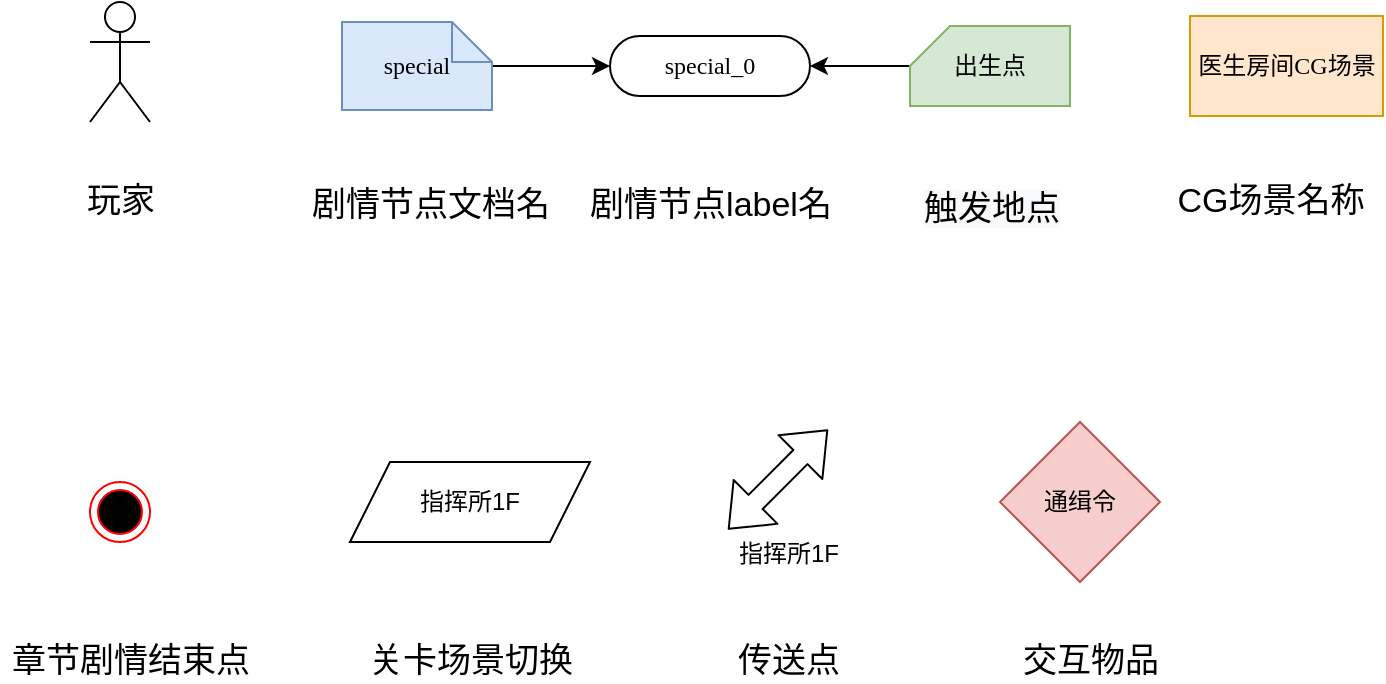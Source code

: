 <mxfile version="14.4.8" type="github" pages="3">
  <diagram id="GbZ1ZwChNBxgJ4C_-Y3V" name="UML示例图">
    <mxGraphModel dx="1038" dy="548" grid="1" gridSize="10" guides="1" tooltips="1" connect="1" arrows="1" fold="1" page="1" pageScale="1" pageWidth="827" pageHeight="1169" math="0" shadow="0">
      <root>
        <mxCell id="0" />
        <mxCell id="1" parent="0" />
        <mxCell id="fm39pIIFy_Z-lrLezSjA-2" value="" style="shape=umlActor;verticalLabelPosition=bottom;verticalAlign=top;html=1;outlineConnect=0;" parent="1" vertex="1">
          <mxGeometry x="100" y="50" width="30" height="60" as="geometry" />
        </mxCell>
        <mxCell id="fm39pIIFy_Z-lrLezSjA-3" value="special_0" style="rounded=1;whiteSpace=wrap;html=1;shadow=0;comic=0;labelBackgroundColor=none;strokeWidth=1;fontFamily=Verdana;fontSize=12;align=center;arcSize=50;" parent="1" vertex="1">
          <mxGeometry x="360" y="67" width="100" height="30" as="geometry" />
        </mxCell>
        <mxCell id="fm39pIIFy_Z-lrLezSjA-14" style="edgeStyle=orthogonalEdgeStyle;rounded=0;orthogonalLoop=1;jettySize=auto;html=1;entryX=1;entryY=0.5;entryDx=0;entryDy=0;" parent="1" source="fm39pIIFy_Z-lrLezSjA-5" target="fm39pIIFy_Z-lrLezSjA-3" edge="1">
          <mxGeometry relative="1" as="geometry" />
        </mxCell>
        <mxCell id="fm39pIIFy_Z-lrLezSjA-5" value="出生点" style="shape=card;whiteSpace=wrap;html=1;size=20;fillColor=#d5e8d4;strokeColor=#82b366;" parent="1" vertex="1">
          <mxGeometry x="510" y="62" width="80" height="40" as="geometry" />
        </mxCell>
        <mxCell id="fm39pIIFy_Z-lrLezSjA-6" value="医生房间CG场景" style="rounded=0;whiteSpace=wrap;html=1;shadow=0;comic=0;labelBackgroundColor=none;strokeWidth=1;fontFamily=Verdana;fontSize=12;align=center;arcSize=50;fillColor=#ffe6cc;strokeColor=#d79b00;" parent="1" vertex="1">
          <mxGeometry x="650" y="57" width="96.5" height="50" as="geometry" />
        </mxCell>
        <mxCell id="fm39pIIFy_Z-lrLezSjA-7" value="" style="ellipse;html=1;shape=endState;fillColor=#000000;strokeColor=#ff0000;" parent="1" vertex="1">
          <mxGeometry x="100" y="290" width="30" height="30" as="geometry" />
        </mxCell>
        <mxCell id="fm39pIIFy_Z-lrLezSjA-8" value="指挥所1F" style="shape=parallelogram;perimeter=parallelogramPerimeter;whiteSpace=wrap;html=1;fixedSize=1;" parent="1" vertex="1">
          <mxGeometry x="230" y="280" width="120" height="40" as="geometry" />
        </mxCell>
        <mxCell id="fm39pIIFy_Z-lrLezSjA-9" value="&lt;font style=&quot;font-size: 17px&quot;&gt;玩家&lt;/font&gt;" style="text;html=1;align=center;verticalAlign=middle;resizable=0;points=[];autosize=1;" parent="1" vertex="1">
          <mxGeometry x="90" y="140" width="50" height="20" as="geometry" />
        </mxCell>
        <mxCell id="fm39pIIFy_Z-lrLezSjA-10" value="&lt;span style=&quot;font-size: 17px&quot;&gt;剧情节点label名&lt;/span&gt;" style="text;html=1;align=center;verticalAlign=middle;resizable=0;points=[];autosize=1;" parent="1" vertex="1">
          <mxGeometry x="340" y="142" width="140" height="20" as="geometry" />
        </mxCell>
        <mxCell id="fm39pIIFy_Z-lrLezSjA-11" value="&lt;span style=&quot;font-size: 17px&quot;&gt;剧情节点文档名&lt;/span&gt;" style="text;html=1;align=center;verticalAlign=middle;resizable=0;points=[];autosize=1;" parent="1" vertex="1">
          <mxGeometry x="205" y="142" width="130" height="20" as="geometry" />
        </mxCell>
        <mxCell id="fm39pIIFy_Z-lrLezSjA-13" style="edgeStyle=orthogonalEdgeStyle;rounded=0;orthogonalLoop=1;jettySize=auto;html=1;entryX=0;entryY=0.5;entryDx=0;entryDy=0;" parent="1" source="fm39pIIFy_Z-lrLezSjA-12" target="fm39pIIFy_Z-lrLezSjA-3" edge="1">
          <mxGeometry relative="1" as="geometry" />
        </mxCell>
        <mxCell id="fm39pIIFy_Z-lrLezSjA-12" value="special" style="shape=note;whiteSpace=wrap;html=1;rounded=0;shadow=0;comic=0;labelBackgroundColor=none;strokeWidth=1;fontFamily=Verdana;fontSize=12;align=center;size=20;fillColor=#dae8fc;strokeColor=#6c8ebf;" parent="1" vertex="1">
          <mxGeometry x="226" y="60" width="75" height="44" as="geometry" />
        </mxCell>
        <mxCell id="fm39pIIFy_Z-lrLezSjA-15" value="&lt;span style=&quot;color: rgb(0 , 0 , 0) ; font-family: &amp;#34;helvetica&amp;#34; ; font-size: 17px ; font-style: normal ; font-weight: 400 ; letter-spacing: normal ; text-align: center ; text-indent: 0px ; text-transform: none ; word-spacing: 0px ; background-color: rgb(248 , 249 , 250) ; display: inline ; float: none&quot;&gt;触发地点&lt;/span&gt;" style="text;whiteSpace=wrap;html=1;" parent="1" vertex="1">
          <mxGeometry x="515" y="137" width="70" height="30" as="geometry" />
        </mxCell>
        <mxCell id="fm39pIIFy_Z-lrLezSjA-16" value="&lt;span style=&quot;font-size: 17px&quot;&gt;CG场景名称&lt;/span&gt;" style="text;html=1;align=center;verticalAlign=middle;resizable=0;points=[];autosize=1;" parent="1" vertex="1">
          <mxGeometry x="635" y="140" width="110" height="20" as="geometry" />
        </mxCell>
        <mxCell id="fm39pIIFy_Z-lrLezSjA-17" value="&lt;span style=&quot;font-size: 17px&quot;&gt;章节剧情结束点&lt;/span&gt;" style="text;html=1;align=center;verticalAlign=middle;resizable=0;points=[];autosize=1;" parent="1" vertex="1">
          <mxGeometry x="55" y="370" width="130" height="20" as="geometry" />
        </mxCell>
        <mxCell id="fm39pIIFy_Z-lrLezSjA-18" value="&lt;span style=&quot;font-size: 17px&quot;&gt;关卡场景切换&lt;/span&gt;" style="text;html=1;align=center;verticalAlign=middle;resizable=0;points=[];autosize=1;" parent="1" vertex="1">
          <mxGeometry x="230" y="370" width="120" height="20" as="geometry" />
        </mxCell>
        <mxCell id="kn6Z-zRhNiEJqK1csQy6-1" value="" style="shape=flexArrow;endArrow=classic;startArrow=classic;html=1;" parent="1" edge="1">
          <mxGeometry width="50" height="50" relative="1" as="geometry">
            <mxPoint x="419" y="313.75" as="sourcePoint" />
            <mxPoint x="469" y="263.75" as="targetPoint" />
          </mxGeometry>
        </mxCell>
        <mxCell id="kn6Z-zRhNiEJqK1csQy6-2" value="指挥所1F" style="text;html=1;align=center;verticalAlign=middle;resizable=0;points=[];autosize=1;" parent="1" vertex="1">
          <mxGeometry x="414" y="316.25" width="70" height="20" as="geometry" />
        </mxCell>
        <mxCell id="kn6Z-zRhNiEJqK1csQy6-3" value="&lt;font style=&quot;font-size: 17px&quot;&gt;传送点&lt;/font&gt;" style="text;html=1;align=center;verticalAlign=middle;resizable=0;points=[];autosize=1;" parent="1" vertex="1">
          <mxGeometry x="414" y="370" width="70" height="20" as="geometry" />
        </mxCell>
        <mxCell id="qJB3sXkXTQzUKpplLbgC-1" value="通缉令" style="rhombus;whiteSpace=wrap;html=1;align=center;fillColor=#f8cecc;strokeColor=#b85450;" vertex="1" parent="1">
          <mxGeometry x="555" y="260" width="80" height="80" as="geometry" />
        </mxCell>
        <mxCell id="qJB3sXkXTQzUKpplLbgC-2" value="&lt;font style=&quot;font-size: 17px&quot;&gt;交互物品&lt;/font&gt;" style="text;html=1;align=center;verticalAlign=middle;resizable=0;points=[];autosize=1;" vertex="1" parent="1">
          <mxGeometry x="560" y="370" width="80" height="20" as="geometry" />
        </mxCell>
      </root>
    </mxGraphModel>
  </diagram>
  <diagram id="WgZ2JB18ooaytrucD8LY" name="指挥所1楼平面图">
    <mxGraphModel dx="1038" dy="1717" grid="1" gridSize="10" guides="1" tooltips="1" connect="1" arrows="1" fold="1" page="1" pageScale="1" pageWidth="827" pageHeight="1169" math="0" shadow="0">
      <root>
        <mxCell id="hEAx2sPkmhx9yD9YSmCt-0" />
        <mxCell id="hEAx2sPkmhx9yD9YSmCt-1" parent="hEAx2sPkmhx9yD9YSmCt-0" />
        <mxCell id="hEAx2sPkmhx9yD9YSmCt-2" value="" style="rounded=0;whiteSpace=wrap;html=1;" parent="hEAx2sPkmhx9yD9YSmCt-1" vertex="1">
          <mxGeometry x="130" y="130" width="900" height="590" as="geometry" />
        </mxCell>
        <mxCell id="hEAx2sPkmhx9yD9YSmCt-3" value="&lt;span style=&quot;font-size: 20px&quot;&gt;餐厅贵宾包厢&lt;/span&gt;" style="rounded=0;whiteSpace=wrap;html=1;" parent="hEAx2sPkmhx9yD9YSmCt-1" vertex="1">
          <mxGeometry x="300" y="130" width="440" height="140" as="geometry" />
        </mxCell>
        <mxCell id="hEAx2sPkmhx9yD9YSmCt-5" value="&lt;font style=&quot;font-size: 20px&quot;&gt;接待室&lt;/font&gt;" style="rounded=0;whiteSpace=wrap;html=1;" parent="hEAx2sPkmhx9yD9YSmCt-1" vertex="1">
          <mxGeometry x="300" y="480" width="300" height="110" as="geometry" />
        </mxCell>
        <mxCell id="hEAx2sPkmhx9yD9YSmCt-8" value="" style="shape=process;whiteSpace=wrap;html=1;backgroundOutline=1;rotation=90;direction=south;" parent="hEAx2sPkmhx9yD9YSmCt-1" vertex="1">
          <mxGeometry x="442.5" y="562.5" width="15" height="60" as="geometry" />
        </mxCell>
        <mxCell id="hEAx2sPkmhx9yD9YSmCt-9" value="&lt;span style=&quot;font-size: 20px&quot;&gt;餐厅&lt;/span&gt;" style="shape=partialRectangle;whiteSpace=wrap;html=1;bottom=0;right=0;fillColor=none;direction=north;" parent="hEAx2sPkmhx9yD9YSmCt-1" vertex="1">
          <mxGeometry x="300.01" y="370" width="309.99" height="110.01" as="geometry" />
        </mxCell>
        <mxCell id="hEAx2sPkmhx9yD9YSmCt-10" value="&lt;span style=&quot;font-size: 20px&quot;&gt;仓库&lt;/span&gt;" style="rounded=0;whiteSpace=wrap;html=1;" parent="hEAx2sPkmhx9yD9YSmCt-1" vertex="1">
          <mxGeometry x="880" y="130" width="150" height="120" as="geometry" />
        </mxCell>
        <mxCell id="hEAx2sPkmhx9yD9YSmCt-11" value="" style="shape=process;whiteSpace=wrap;html=1;backgroundOutline=1;rotation=90;" parent="hEAx2sPkmhx9yD9YSmCt-1" vertex="1">
          <mxGeometry x="850" y="187.5" width="60" height="15" as="geometry" />
        </mxCell>
        <mxCell id="hEAx2sPkmhx9yD9YSmCt-18" value="&lt;h1&gt;指挥所一楼&lt;/h1&gt;&lt;p&gt;剧情简介&lt;/p&gt;" style="text;html=1;strokeColor=none;fillColor=none;spacing=5;spacingTop=-20;whiteSpace=wrap;overflow=hidden;rounded=0;" parent="hEAx2sPkmhx9yD9YSmCt-1" vertex="1">
          <mxGeometry x="100" y="-120" width="190" height="120" as="geometry" />
        </mxCell>
        <mxCell id="z6Ym-DuhiTqGMr9oVK6N-0" value="&lt;span style=&quot;font-size: 20px&quot;&gt;厕所&lt;/span&gt;" style="rounded=0;whiteSpace=wrap;html=1;" parent="hEAx2sPkmhx9yD9YSmCt-1" vertex="1">
          <mxGeometry x="880" y="250" width="150" height="120" as="geometry" />
        </mxCell>
        <mxCell id="z6Ym-DuhiTqGMr9oVK6N-1" value="" style="shape=process;whiteSpace=wrap;html=1;backgroundOutline=1;rotation=90;" parent="hEAx2sPkmhx9yD9YSmCt-1" vertex="1">
          <mxGeometry x="850" y="302.5" width="60" height="15" as="geometry" />
        </mxCell>
        <mxCell id="z6Ym-DuhiTqGMr9oVK6N-2" value="&lt;span style=&quot;font-size: 20px&quot;&gt;档案室&lt;/span&gt;" style="rounded=0;whiteSpace=wrap;html=1;" parent="hEAx2sPkmhx9yD9YSmCt-1" vertex="1">
          <mxGeometry x="740" y="370" width="290" height="110" as="geometry" />
        </mxCell>
        <mxCell id="z6Ym-DuhiTqGMr9oVK6N-3" value="" style="shape=process;whiteSpace=wrap;html=1;backgroundOutline=1;rotation=90;direction=south;" parent="hEAx2sPkmhx9yD9YSmCt-1" vertex="1">
          <mxGeometry x="800" y="450" width="15" height="60" as="geometry" />
        </mxCell>
        <mxCell id="z6Ym-DuhiTqGMr9oVK6N-4" value="&lt;span style=&quot;font-size: 20px&quot;&gt;药品仓库&lt;/span&gt;" style="rounded=0;whiteSpace=wrap;html=1;" parent="hEAx2sPkmhx9yD9YSmCt-1" vertex="1">
          <mxGeometry x="880" y="480" width="150" height="110" as="geometry" />
        </mxCell>
        <mxCell id="z6Ym-DuhiTqGMr9oVK6N-5" value="" style="shape=process;whiteSpace=wrap;html=1;backgroundOutline=1;rotation=90;direction=south;" parent="hEAx2sPkmhx9yD9YSmCt-1" vertex="1">
          <mxGeometry x="945" y="562.5" width="15" height="60" as="geometry" />
        </mxCell>
        <mxCell id="szCBxvzyftP_sh5uRVHi-0" value="" style="shape=flexArrow;endArrow=classic;startArrow=classic;html=1;" parent="hEAx2sPkmhx9yD9YSmCt-1" edge="1">
          <mxGeometry width="50" height="50" relative="1" as="geometry">
            <mxPoint x="132.5" y="210" as="sourcePoint" />
            <mxPoint x="182.5" y="160" as="targetPoint" />
          </mxGeometry>
        </mxCell>
        <mxCell id="szCBxvzyftP_sh5uRVHi-1" value="指挥所2F" style="text;html=1;align=center;verticalAlign=middle;resizable=0;points=[];autosize=1;" parent="hEAx2sPkmhx9yD9YSmCt-1" vertex="1">
          <mxGeometry x="127.5" y="212.5" width="70" height="20" as="geometry" />
        </mxCell>
        <mxCell id="szCBxvzyftP_sh5uRVHi-3" value="" style="shape=flexArrow;endArrow=classic;startArrow=classic;html=1;" parent="hEAx2sPkmhx9yD9YSmCt-1" edge="1">
          <mxGeometry width="50" height="50" relative="1" as="geometry">
            <mxPoint x="965" y="672.5" as="sourcePoint" />
            <mxPoint x="1015" y="622.5" as="targetPoint" />
          </mxGeometry>
        </mxCell>
        <mxCell id="szCBxvzyftP_sh5uRVHi-4" value="指挥所2F" style="text;html=1;align=center;verticalAlign=middle;resizable=0;points=[];autosize=1;" parent="hEAx2sPkmhx9yD9YSmCt-1" vertex="1">
          <mxGeometry x="960" y="675" width="70" height="20" as="geometry" />
        </mxCell>
        <mxCell id="szCBxvzyftP_sh5uRVHi-7" value="&lt;span style=&quot;font-size: 20px&quot;&gt;厨房&lt;/span&gt;" style="rounded=0;whiteSpace=wrap;html=1;" parent="hEAx2sPkmhx9yD9YSmCt-1" vertex="1">
          <mxGeometry x="600" y="370" width="140" height="110" as="geometry" />
        </mxCell>
        <mxCell id="szCBxvzyftP_sh5uRVHi-10" value="&lt;span style=&quot;font-size: 20px&quot;&gt;警卫室&lt;/span&gt;" style="rounded=0;whiteSpace=wrap;html=1;" parent="hEAx2sPkmhx9yD9YSmCt-1" vertex="1">
          <mxGeometry x="600" y="480" width="140" height="110" as="geometry" />
        </mxCell>
        <mxCell id="szCBxvzyftP_sh5uRVHi-11" value="" style="shape=process;whiteSpace=wrap;html=1;backgroundOutline=1;rotation=90;direction=south;" parent="hEAx2sPkmhx9yD9YSmCt-1" vertex="1">
          <mxGeometry x="662.5" y="560" width="15" height="60" as="geometry" />
        </mxCell>
        <mxCell id="szCBxvzyftP_sh5uRVHi-15" value="" style="endArrow=none;html=1;entryX=0;entryY=1;entryDx=0;entryDy=0;exitX=0;exitY=0.5;exitDx=0;exitDy=0;" parent="hEAx2sPkmhx9yD9YSmCt-1" source="hEAx2sPkmhx9yD9YSmCt-6" target="hEAx2sPkmhx9yD9YSmCt-3" edge="1">
          <mxGeometry width="50" height="50" relative="1" as="geometry">
            <mxPoint x="520" y="460" as="sourcePoint" />
            <mxPoint x="570" y="410" as="targetPoint" />
          </mxGeometry>
        </mxCell>
        <mxCell id="hEAx2sPkmhx9yD9YSmCt-6" value="" style="shape=process;whiteSpace=wrap;html=1;backgroundOutline=1;rotation=90;" parent="hEAx2sPkmhx9yD9YSmCt-1" vertex="1">
          <mxGeometry x="270" y="390" width="60" height="15" as="geometry" />
        </mxCell>
        <mxCell id="szCBxvzyftP_sh5uRVHi-16" value="" style="shape=process;whiteSpace=wrap;html=1;backgroundOutline=1;rotation=90;" parent="hEAx2sPkmhx9yD9YSmCt-1" vertex="1">
          <mxGeometry x="570" y="420" width="60" height="15" as="geometry" />
        </mxCell>
        <mxCell id="szCBxvzyftP_sh5uRVHi-17" value="" style="shape=process;whiteSpace=wrap;html=1;backgroundOutline=1;rotation=90;direction=south;" parent="hEAx2sPkmhx9yD9YSmCt-1" vertex="1">
          <mxGeometry x="555" y="590" width="15" height="245" as="geometry" />
        </mxCell>
        <mxCell id="szCBxvzyftP_sh5uRVHi-18" value="&lt;span style=&quot;font-size: 20px&quot;&gt;锅炉房&lt;/span&gt;" style="rounded=0;whiteSpace=wrap;html=1;" parent="hEAx2sPkmhx9yD9YSmCt-1" vertex="1">
          <mxGeometry x="130.01" y="-40" width="170" height="170" as="geometry" />
        </mxCell>
        <mxCell id="szCBxvzyftP_sh5uRVHi-19" value="" style="shape=process;whiteSpace=wrap;html=1;backgroundOutline=1;rotation=90;direction=south;" parent="hEAx2sPkmhx9yD9YSmCt-1" vertex="1">
          <mxGeometry x="197.5" y="100" width="15" height="60" as="geometry" />
        </mxCell>
        <mxCell id="szCBxvzyftP_sh5uRVHi-20" value="窗户" style="verticalLabelPosition=bottom;verticalAlign=top;html=1;shape=mxgraph.basic.polygon;polyCoords=[[0.25,0],[0.75,0],[1,0.25],[1,0.75],[0.75,1],[0.25,1],[0,0.75],[0,0.25]];polyline=0;" parent="hEAx2sPkmhx9yD9YSmCt-1" vertex="1">
          <mxGeometry x="762.5" y="120" width="100" height="20" as="geometry" />
        </mxCell>
        <mxCell id="szCBxvzyftP_sh5uRVHi-21" value="" style="shape=process;whiteSpace=wrap;html=1;backgroundOutline=1;rotation=90;direction=south;" parent="hEAx2sPkmhx9yD9YSmCt-1" vertex="1">
          <mxGeometry x="477.5" y="221.25" width="15" height="102.5" as="geometry" />
        </mxCell>
        <mxCell id="xpIl3kii1GDsIA6GKCve-0" value="" style="shape=crossbar;whiteSpace=wrap;html=1;rounded=1;direction=south;" parent="hEAx2sPkmhx9yD9YSmCt-1" vertex="1">
          <mxGeometry x="280" y="590" width="20" height="140" as="geometry" />
        </mxCell>
        <mxCell id="xpIl3kii1GDsIA6GKCve-1" value="3m" style="text;html=1;strokeColor=none;fillColor=none;align=center;verticalAlign=middle;whiteSpace=wrap;rounded=0;direction=south;" parent="hEAx2sPkmhx9yD9YSmCt-1" vertex="1">
          <mxGeometry x="250" y="635" width="20" height="40" as="geometry" />
        </mxCell>
        <mxCell id="9FDheqydgr9v_M-ZhrfP-0" value="" style="shape=crossbar;whiteSpace=wrap;html=1;rounded=1;" parent="hEAx2sPkmhx9yD9YSmCt-1" vertex="1">
          <mxGeometry x="135.01" y="450" width="160" height="20" as="geometry" />
        </mxCell>
        <mxCell id="9FDheqydgr9v_M-ZhrfP-1" value="3m" style="text;html=1;strokeColor=none;fillColor=none;align=center;verticalAlign=middle;whiteSpace=wrap;rounded=0;" parent="hEAx2sPkmhx9yD9YSmCt-1" vertex="1">
          <mxGeometry x="195.01" y="435" width="40" height="20" as="geometry" />
        </mxCell>
        <mxCell id="d_oenBVZkwgk9dU5ESPs-0" value="3m" style="text;html=1;strokeColor=none;fillColor=none;align=center;verticalAlign=middle;whiteSpace=wrap;rounded=0;" parent="hEAx2sPkmhx9yD9YSmCt-1" vertex="1">
          <mxGeometry x="932" y="615" width="40" height="20" as="geometry" />
        </mxCell>
        <mxCell id="d_oenBVZkwgk9dU5ESPs-1" value="" style="shape=crossbar;whiteSpace=wrap;html=1;rounded=1;" parent="hEAx2sPkmhx9yD9YSmCt-1" vertex="1">
          <mxGeometry x="879.5" y="600" width="145" height="20" as="geometry" />
        </mxCell>
        <mxCell id="d_oenBVZkwgk9dU5ESPs-2" value="3m" style="text;html=1;strokeColor=none;fillColor=none;align=center;verticalAlign=middle;whiteSpace=wrap;rounded=0;" parent="hEAx2sPkmhx9yD9YSmCt-1" vertex="1">
          <mxGeometry x="792.5" y="580" width="40" height="20" as="geometry" />
        </mxCell>
        <mxCell id="d_oenBVZkwgk9dU5ESPs-3" value="" style="shape=crossbar;whiteSpace=wrap;html=1;rounded=1;" parent="hEAx2sPkmhx9yD9YSmCt-1" vertex="1">
          <mxGeometry x="750" y="600" width="125" height="20" as="geometry" />
        </mxCell>
        <mxCell id="d_oenBVZkwgk9dU5ESPs-4" value="" style="shape=crossbar;whiteSpace=wrap;html=1;rounded=1;" parent="hEAx2sPkmhx9yD9YSmCt-1" vertex="1">
          <mxGeometry x="303" y="605" width="294" height="20" as="geometry" />
        </mxCell>
        <mxCell id="d_oenBVZkwgk9dU5ESPs-5" value="6m" style="text;html=1;strokeColor=none;fillColor=none;align=center;verticalAlign=middle;whiteSpace=wrap;rounded=0;" parent="hEAx2sPkmhx9yD9YSmCt-1" vertex="1">
          <mxGeometry x="416" y="590" width="40" height="20" as="geometry" />
        </mxCell>
        <mxCell id="8OT9JsNiSHY49iwlJgcu-0" value="" style="shape=crossbar;whiteSpace=wrap;html=1;rounded=1;" parent="hEAx2sPkmhx9yD9YSmCt-1" vertex="1">
          <mxGeometry x="308.01" y="236.25" width="411.99" height="20" as="geometry" />
        </mxCell>
        <mxCell id="8OT9JsNiSHY49iwlJgcu-1" value="9m" style="text;html=1;strokeColor=none;fillColor=none;align=center;verticalAlign=middle;whiteSpace=wrap;rounded=0;" parent="hEAx2sPkmhx9yD9YSmCt-1" vertex="1">
          <mxGeometry x="464.01" y="221.25" width="40" height="20" as="geometry" />
        </mxCell>
        <mxCell id="8OT9JsNiSHY49iwlJgcu-4" value="" style="shape=crossbar;whiteSpace=wrap;html=1;rounded=1;" parent="hEAx2sPkmhx9yD9YSmCt-1" vertex="1">
          <mxGeometry x="740" y="236.25" width="130" height="20" as="geometry" />
        </mxCell>
        <mxCell id="8OT9JsNiSHY49iwlJgcu-5" value="3m" style="text;html=1;strokeColor=none;fillColor=none;align=center;verticalAlign=middle;whiteSpace=wrap;rounded=0;" parent="hEAx2sPkmhx9yD9YSmCt-1" vertex="1">
          <mxGeometry x="792.5" y="221.25" width="40" height="20" as="geometry" />
        </mxCell>
        <mxCell id="8oupxRyhdkcfFV9UI1vo-0" value="" style="shape=crossbar;whiteSpace=wrap;html=1;rounded=1;direction=south;" parent="hEAx2sPkmhx9yD9YSmCt-1" vertex="1">
          <mxGeometry x="827" y="258" width="20" height="104" as="geometry" />
        </mxCell>
        <mxCell id="8oupxRyhdkcfFV9UI1vo-1" value="3m" style="text;html=1;strokeColor=none;fillColor=none;align=center;verticalAlign=middle;whiteSpace=wrap;rounded=0;direction=south;" parent="hEAx2sPkmhx9yD9YSmCt-1" vertex="1">
          <mxGeometry x="580" y="292" width="20" height="40" as="geometry" />
        </mxCell>
        <mxCell id="8oupxRyhdkcfFV9UI1vo-2" value="" style="shape=crossbar;whiteSpace=wrap;html=1;rounded=1;direction=south;" parent="hEAx2sPkmhx9yD9YSmCt-1" vertex="1">
          <mxGeometry x="843.5" y="486" width="20" height="104" as="geometry" />
        </mxCell>
        <mxCell id="8oupxRyhdkcfFV9UI1vo-3" value="3m" style="text;html=1;strokeColor=none;fillColor=none;align=center;verticalAlign=middle;whiteSpace=wrap;rounded=0;direction=south;" parent="hEAx2sPkmhx9yD9YSmCt-1" vertex="1">
          <mxGeometry x="859.5" y="520" width="20" height="40" as="geometry" />
        </mxCell>
        <mxCell id="8oupxRyhdkcfFV9UI1vo-4" value="" style="shape=crossbar;whiteSpace=wrap;html=1;rounded=1;direction=south;" parent="hEAx2sPkmhx9yD9YSmCt-1" vertex="1">
          <mxGeometry x="534" y="373.01" width="20" height="104" as="geometry" />
        </mxCell>
        <mxCell id="8oupxRyhdkcfFV9UI1vo-5" value="3m" style="text;html=1;strokeColor=none;fillColor=none;align=center;verticalAlign=middle;whiteSpace=wrap;rounded=0;direction=south;" parent="hEAx2sPkmhx9yD9YSmCt-1" vertex="1">
          <mxGeometry x="550" y="407.01" width="20" height="40" as="geometry" />
        </mxCell>
        <mxCell id="8oupxRyhdkcfFV9UI1vo-6" value="" style="shape=crossbar;whiteSpace=wrap;html=1;rounded=1;direction=south;" parent="hEAx2sPkmhx9yD9YSmCt-1" vertex="1">
          <mxGeometry x="564" y="258" width="20" height="104" as="geometry" />
        </mxCell>
        <mxCell id="Y9u_avIh1sjwfVxw4W-z-2" value="" style="shape=crossbar;whiteSpace=wrap;html=1;rounded=1;direction=south;" parent="hEAx2sPkmhx9yD9YSmCt-1" vertex="1">
          <mxGeometry x="250" y="136" width="20" height="344" as="geometry" />
        </mxCell>
        <mxCell id="Y9u_avIh1sjwfVxw4W-z-3" value="12m" style="text;html=1;strokeColor=none;fillColor=none;align=center;verticalAlign=middle;whiteSpace=wrap;rounded=0;direction=south;" parent="hEAx2sPkmhx9yD9YSmCt-1" vertex="1">
          <mxGeometry x="235.01" y="270" width="20" height="40" as="geometry" />
        </mxCell>
        <mxCell id="uWZoWwW7DP5m552lKrLx-0" value="" style="shape=crossbar;whiteSpace=wrap;html=1;rounded=1;" parent="hEAx2sPkmhx9yD9YSmCt-1" vertex="1">
          <mxGeometry x="130" y="735" width="470" height="20" as="geometry" />
        </mxCell>
        <mxCell id="uWZoWwW7DP5m552lKrLx-1" value="9m" style="text;html=1;strokeColor=none;fillColor=none;align=center;verticalAlign=middle;whiteSpace=wrap;rounded=0;" parent="hEAx2sPkmhx9yD9YSmCt-1" vertex="1">
          <mxGeometry x="345" y="755" width="40" height="20" as="geometry" />
        </mxCell>
      </root>
    </mxGraphModel>
  </diagram>
  <diagram id="CDVpoZ3U4tZnnEvqTVdH" name="指挥所2楼平面图">
    <mxGraphModel dx="1038" dy="547" grid="1" gridSize="10" guides="1" tooltips="1" connect="1" arrows="1" fold="1" page="1" pageScale="1" pageWidth="827" pageHeight="1169" math="0" shadow="0">
      <root>
        <mxCell id="VATi5h1n2YLOwhg8Z5gh-0" />
        <mxCell id="VATi5h1n2YLOwhg8Z5gh-1" parent="VATi5h1n2YLOwhg8Z5gh-0" />
        <mxCell id="KKZn7l77yeVXE7LOhPuz-0" value="" style="rounded=0;whiteSpace=wrap;html=1;" parent="VATi5h1n2YLOwhg8Z5gh-1" vertex="1">
          <mxGeometry x="40" y="150" width="870" height="560" as="geometry" />
        </mxCell>
        <mxCell id="KKZn7l77yeVXE7LOhPuz-1" value="&lt;span style=&quot;font-size: 20px&quot;&gt;典狱长房间&lt;/span&gt;" style="rounded=0;whiteSpace=wrap;html=1;" parent="VATi5h1n2YLOwhg8Z5gh-1" vertex="1">
          <mxGeometry x="54" y="285" width="300" height="110" as="geometry" />
        </mxCell>
        <mxCell id="KKZn7l77yeVXE7LOhPuz-2" value="&lt;span style=&quot;font-size: 20px&quot;&gt;浴室&lt;/span&gt;" style="rounded=0;whiteSpace=wrap;html=1;" parent="VATi5h1n2YLOwhg8Z5gh-1" vertex="1">
          <mxGeometry x="54" y="430" width="300" height="110" as="geometry" />
        </mxCell>
        <mxCell id="KKZn7l77yeVXE7LOhPuz-3" value="&lt;font style=&quot;font-size: 20px&quot;&gt;医生房间&lt;/font&gt;" style="rounded=0;whiteSpace=wrap;html=1;" parent="VATi5h1n2YLOwhg8Z5gh-1" vertex="1">
          <mxGeometry x="54" y="580" width="300" height="110" as="geometry" />
        </mxCell>
        <mxCell id="KKZn7l77yeVXE7LOhPuz-4" value="" style="shape=process;whiteSpace=wrap;html=1;backgroundOutline=1;rotation=90;" parent="VATi5h1n2YLOwhg8Z5gh-1" vertex="1">
          <mxGeometry x="320" y="332.5" width="60" height="15" as="geometry" />
        </mxCell>
        <mxCell id="KKZn7l77yeVXE7LOhPuz-5" value="" style="shape=process;whiteSpace=wrap;html=1;backgroundOutline=1;rotation=90;" parent="VATi5h1n2YLOwhg8Z5gh-1" vertex="1">
          <mxGeometry x="320" y="477.5" width="60" height="15" as="geometry" />
        </mxCell>
        <mxCell id="KKZn7l77yeVXE7LOhPuz-6" value="" style="shape=process;whiteSpace=wrap;html=1;backgroundOutline=1;rotation=90;" parent="VATi5h1n2YLOwhg8Z5gh-1" vertex="1">
          <mxGeometry x="320" y="627.5" width="60" height="15" as="geometry" />
        </mxCell>
        <mxCell id="KKZn7l77yeVXE7LOhPuz-7" value="&lt;span style=&quot;font-size: 20px&quot;&gt;展览厅&lt;/span&gt;" style="shape=partialRectangle;whiteSpace=wrap;html=1;bottom=0;right=0;fillColor=none;" parent="VATi5h1n2YLOwhg8Z5gh-1" vertex="1">
          <mxGeometry x="460" y="396.25" width="180" height="183.75" as="geometry" />
        </mxCell>
        <mxCell id="KKZn7l77yeVXE7LOhPuz-8" value="&lt;span style=&quot;font-size: 20px&quot;&gt;客房1&lt;/span&gt;" style="rounded=0;whiteSpace=wrap;html=1;" parent="VATi5h1n2YLOwhg8Z5gh-1" vertex="1">
          <mxGeometry x="730" y="175" width="160" height="110" as="geometry" />
        </mxCell>
        <mxCell id="KKZn7l77yeVXE7LOhPuz-9" value="" style="shape=process;whiteSpace=wrap;html=1;backgroundOutline=1;rotation=90;" parent="VATi5h1n2YLOwhg8Z5gh-1" vertex="1">
          <mxGeometry x="700" y="222.5" width="60" height="15" as="geometry" />
        </mxCell>
        <mxCell id="KKZn7l77yeVXE7LOhPuz-10" value="&lt;span style=&quot;font-size: 20px&quot;&gt;客房2&lt;/span&gt;" style="rounded=0;whiteSpace=wrap;html=1;" parent="VATi5h1n2YLOwhg8Z5gh-1" vertex="1">
          <mxGeometry x="730" y="310" width="160" height="110" as="geometry" />
        </mxCell>
        <mxCell id="KKZn7l77yeVXE7LOhPuz-11" value="" style="shape=process;whiteSpace=wrap;html=1;backgroundOutline=1;rotation=90;" parent="VATi5h1n2YLOwhg8Z5gh-1" vertex="1">
          <mxGeometry x="700" y="357.5" width="60" height="15" as="geometry" />
        </mxCell>
        <mxCell id="KKZn7l77yeVXE7LOhPuz-12" value="&lt;span style=&quot;font-size: 20px&quot;&gt;客房3&lt;/span&gt;" style="rounded=0;whiteSpace=wrap;html=1;" parent="VATi5h1n2YLOwhg8Z5gh-1" vertex="1">
          <mxGeometry x="730" y="448.75" width="160" height="110" as="geometry" />
        </mxCell>
        <mxCell id="KKZn7l77yeVXE7LOhPuz-13" value="" style="shape=process;whiteSpace=wrap;html=1;backgroundOutline=1;rotation=90;" parent="VATi5h1n2YLOwhg8Z5gh-1" vertex="1">
          <mxGeometry x="700" y="496.25" width="60" height="15" as="geometry" />
        </mxCell>
        <mxCell id="KKZn7l77yeVXE7LOhPuz-14" value="&lt;span style=&quot;font-size: 20px&quot;&gt;盥洗室&lt;/span&gt;" style="shape=partialRectangle;whiteSpace=wrap;html=1;bottom=0;right=0;fillColor=none;rotation=0;direction=south;" parent="VATi5h1n2YLOwhg8Z5gh-1" vertex="1">
          <mxGeometry x="460" y="285" width="180" height="110" as="geometry" />
        </mxCell>
        <mxCell id="KKZn7l77yeVXE7LOhPuz-15" value="" style="endArrow=none;html=1;entryX=0;entryY=1;entryDx=0;entryDy=0;exitX=0.595;exitY=1.002;exitDx=0;exitDy=0;exitPerimeter=0;" parent="VATi5h1n2YLOwhg8Z5gh-1" source="KKZn7l77yeVXE7LOhPuz-14" target="KKZn7l77yeVXE7LOhPuz-14" edge="1">
          <mxGeometry width="50" height="50" relative="1" as="geometry">
            <mxPoint x="510" y="410" as="sourcePoint" />
            <mxPoint x="560" y="360" as="targetPoint" />
          </mxGeometry>
        </mxCell>
        <mxCell id="KKZn7l77yeVXE7LOhPuz-16" value="&lt;h1&gt;指挥所二楼&lt;/h1&gt;&lt;p&gt;剧情简介&lt;/p&gt;" style="text;html=1;strokeColor=none;fillColor=none;spacing=5;spacingTop=-20;whiteSpace=wrap;overflow=hidden;rounded=0;" parent="VATi5h1n2YLOwhg8Z5gh-1" vertex="1">
          <mxGeometry x="40" y="30" width="190" height="120" as="geometry" />
        </mxCell>
        <mxCell id="YPH0-UQiumrvfThyzLdv-0" value="" style="shape=flexArrow;endArrow=classic;startArrow=classic;html=1;" parent="VATi5h1n2YLOwhg8Z5gh-1" edge="1">
          <mxGeometry width="50" height="50" relative="1" as="geometry">
            <mxPoint x="59" y="237.5" as="sourcePoint" />
            <mxPoint x="109" y="187.5" as="targetPoint" />
          </mxGeometry>
        </mxCell>
        <mxCell id="YPH0-UQiumrvfThyzLdv-1" value="指挥所1F" style="text;html=1;align=center;verticalAlign=middle;resizable=0;points=[];autosize=1;" parent="VATi5h1n2YLOwhg8Z5gh-1" vertex="1">
          <mxGeometry x="54" y="240" width="70" height="20" as="geometry" />
        </mxCell>
        <mxCell id="Zl2fSzuMhFLzeWyQhoqR-0" value="" style="shape=flexArrow;endArrow=classic;startArrow=classic;html=1;" parent="VATi5h1n2YLOwhg8Z5gh-1" edge="1">
          <mxGeometry width="50" height="50" relative="1" as="geometry">
            <mxPoint x="832" y="677.5" as="sourcePoint" />
            <mxPoint x="882" y="627.5" as="targetPoint" />
          </mxGeometry>
        </mxCell>
        <mxCell id="Zl2fSzuMhFLzeWyQhoqR-1" value="指挥所1F" style="text;html=1;align=center;verticalAlign=middle;resizable=0;points=[];autosize=1;" parent="VATi5h1n2YLOwhg8Z5gh-1" vertex="1">
          <mxGeometry x="827" y="680" width="70" height="20" as="geometry" />
        </mxCell>
        <mxCell id="M5dk_E98Jky7ZKFr6DhM-2" value="" style="shape=crossbar;whiteSpace=wrap;html=1;rounded=1;" parent="VATi5h1n2YLOwhg8Z5gh-1" vertex="1">
          <mxGeometry x="57" y="265" width="294" height="20" as="geometry" />
        </mxCell>
        <mxCell id="M5dk_E98Jky7ZKFr6DhM-5" value="6m" style="text;html=1;strokeColor=none;fillColor=none;align=center;verticalAlign=middle;whiteSpace=wrap;rounded=0;" parent="VATi5h1n2YLOwhg8Z5gh-1" vertex="1">
          <mxGeometry x="170" y="250" width="40" height="20" as="geometry" />
        </mxCell>
        <mxCell id="M5dk_E98Jky7ZKFr6DhM-6" value="" style="shape=crossbar;whiteSpace=wrap;html=1;rounded=1;" parent="VATi5h1n2YLOwhg8Z5gh-1" vertex="1">
          <mxGeometry x="460" y="272.5" width="180" height="20" as="geometry" />
        </mxCell>
        <mxCell id="M5dk_E98Jky7ZKFr6DhM-7" value="4m" style="text;html=1;strokeColor=none;fillColor=none;align=center;verticalAlign=middle;whiteSpace=wrap;rounded=0;" parent="VATi5h1n2YLOwhg8Z5gh-1" vertex="1">
          <mxGeometry x="530" y="260" width="40" height="20" as="geometry" />
        </mxCell>
        <mxCell id="M5dk_E98Jky7ZKFr6DhM-8" value="" style="shape=crossbar;whiteSpace=wrap;html=1;rounded=1;direction=south;" parent="VATi5h1n2YLOwhg8Z5gh-1" vertex="1">
          <mxGeometry x="354" y="286" width="20" height="104" as="geometry" />
        </mxCell>
        <mxCell id="M5dk_E98Jky7ZKFr6DhM-9" value="4m" style="text;html=1;strokeColor=none;fillColor=none;align=center;verticalAlign=middle;whiteSpace=wrap;rounded=0;direction=south;" parent="VATi5h1n2YLOwhg8Z5gh-1" vertex="1">
          <mxGeometry x="370" y="320" width="20" height="40" as="geometry" />
        </mxCell>
        <mxCell id="M5dk_E98Jky7ZKFr6DhM-10" value="" style="shape=crossbar;whiteSpace=wrap;html=1;rounded=1;" parent="VATi5h1n2YLOwhg8Z5gh-1" vertex="1">
          <mxGeometry x="351" y="260" width="109" height="20" as="geometry" />
        </mxCell>
        <mxCell id="M5dk_E98Jky7ZKFr6DhM-11" value="2.5m" style="text;html=1;strokeColor=none;fillColor=none;align=center;verticalAlign=middle;whiteSpace=wrap;rounded=0;" parent="VATi5h1n2YLOwhg8Z5gh-1" vertex="1">
          <mxGeometry x="390" y="240" width="40" height="20" as="geometry" />
        </mxCell>
        <mxCell id="M5dk_E98Jky7ZKFr6DhM-17" value="" style="shape=crossbar;whiteSpace=wrap;html=1;rounded=1;" parent="VATi5h1n2YLOwhg8Z5gh-1" vertex="1">
          <mxGeometry x="640" y="265" width="90" height="20" as="geometry" />
        </mxCell>
        <mxCell id="M5dk_E98Jky7ZKFr6DhM-18" value="2.5m" style="text;html=1;strokeColor=none;fillColor=none;align=center;verticalAlign=middle;whiteSpace=wrap;rounded=0;" parent="VATi5h1n2YLOwhg8Z5gh-1" vertex="1">
          <mxGeometry x="665" y="252.5" width="40" height="20" as="geometry" />
        </mxCell>
        <mxCell id="M5dk_E98Jky7ZKFr6DhM-21" value="" style="shape=crossbar;whiteSpace=wrap;html=1;rounded=1;direction=south;" parent="VATi5h1n2YLOwhg8Z5gh-1" vertex="1">
          <mxGeometry x="404" y="280" width="20" height="424" as="geometry" />
        </mxCell>
        <mxCell id="M5dk_E98Jky7ZKFr6DhM-22" value="12m" style="text;html=1;strokeColor=none;fillColor=none;align=center;verticalAlign=middle;whiteSpace=wrap;rounded=0;direction=south;" parent="VATi5h1n2YLOwhg8Z5gh-1" vertex="1">
          <mxGeometry x="414" y="452.5" width="20" height="40" as="geometry" />
        </mxCell>
        <mxCell id="M5dk_E98Jky7ZKFr6DhM-23" value="" style="shape=crossbar;whiteSpace=wrap;html=1;rounded=1;direction=south;" parent="VATi5h1n2YLOwhg8Z5gh-1" vertex="1">
          <mxGeometry x="604" y="396.25" width="20" height="183.75" as="geometry" />
        </mxCell>
        <mxCell id="M5dk_E98Jky7ZKFr6DhM-24" value="6m" style="text;html=1;strokeColor=none;fillColor=none;align=center;verticalAlign=middle;whiteSpace=wrap;rounded=0;direction=south;" parent="VATi5h1n2YLOwhg8Z5gh-1" vertex="1">
          <mxGeometry x="620" y="468.13" width="20" height="40" as="geometry" />
        </mxCell>
        <mxCell id="M5dk_E98Jky7ZKFr6DhM-27" value="" style="shape=crossbar;whiteSpace=wrap;html=1;rounded=1;" parent="VATi5h1n2YLOwhg8Z5gh-1" vertex="1">
          <mxGeometry x="730" y="565" width="160" height="20" as="geometry" />
        </mxCell>
        <mxCell id="M5dk_E98Jky7ZKFr6DhM-28" value="3m" style="text;html=1;strokeColor=none;fillColor=none;align=center;verticalAlign=middle;whiteSpace=wrap;rounded=0;" parent="VATi5h1n2YLOwhg8Z5gh-1" vertex="1">
          <mxGeometry x="787" y="580" width="40" height="20" as="geometry" />
        </mxCell>
        <mxCell id="M5dk_E98Jky7ZKFr6DhM-30" value="" style="shape=crossbar;whiteSpace=wrap;html=1;rounded=1;direction=south;" parent="VATi5h1n2YLOwhg8Z5gh-1" vertex="1">
          <mxGeometry x="244" y="150" width="20" height="130" as="geometry" />
        </mxCell>
        <mxCell id="M5dk_E98Jky7ZKFr6DhM-31" value="3m" style="text;html=1;strokeColor=none;fillColor=none;align=center;verticalAlign=middle;whiteSpace=wrap;rounded=0;direction=south;" parent="VATi5h1n2YLOwhg8Z5gh-1" vertex="1">
          <mxGeometry x="230" y="182.5" width="20" height="40" as="geometry" />
        </mxCell>
        <mxCell id="bDO9XzMpQ8SYhq0UGnKT-0" value="" style="shape=crossbar;whiteSpace=wrap;html=1;rounded=1;" parent="VATi5h1n2YLOwhg8Z5gh-1" vertex="1">
          <mxGeometry x="730" y="565" width="160" height="20" as="geometry" />
        </mxCell>
        <mxCell id="t-NvqrIa2kPhKBmgPsxl-0" value="" style="shape=crossbar;whiteSpace=wrap;html=1;rounded=1;direction=south;" vertex="1" parent="VATi5h1n2YLOwhg8Z5gh-1">
          <mxGeometry x="510" y="574" width="20" height="130" as="geometry" />
        </mxCell>
        <mxCell id="t-NvqrIa2kPhKBmgPsxl-1" value="3m" style="text;html=1;strokeColor=none;fillColor=none;align=center;verticalAlign=middle;whiteSpace=wrap;rounded=0;direction=south;" vertex="1" parent="VATi5h1n2YLOwhg8Z5gh-1">
          <mxGeometry x="496" y="606.5" width="20" height="40" as="geometry" />
        </mxCell>
      </root>
    </mxGraphModel>
  </diagram>
</mxfile>
